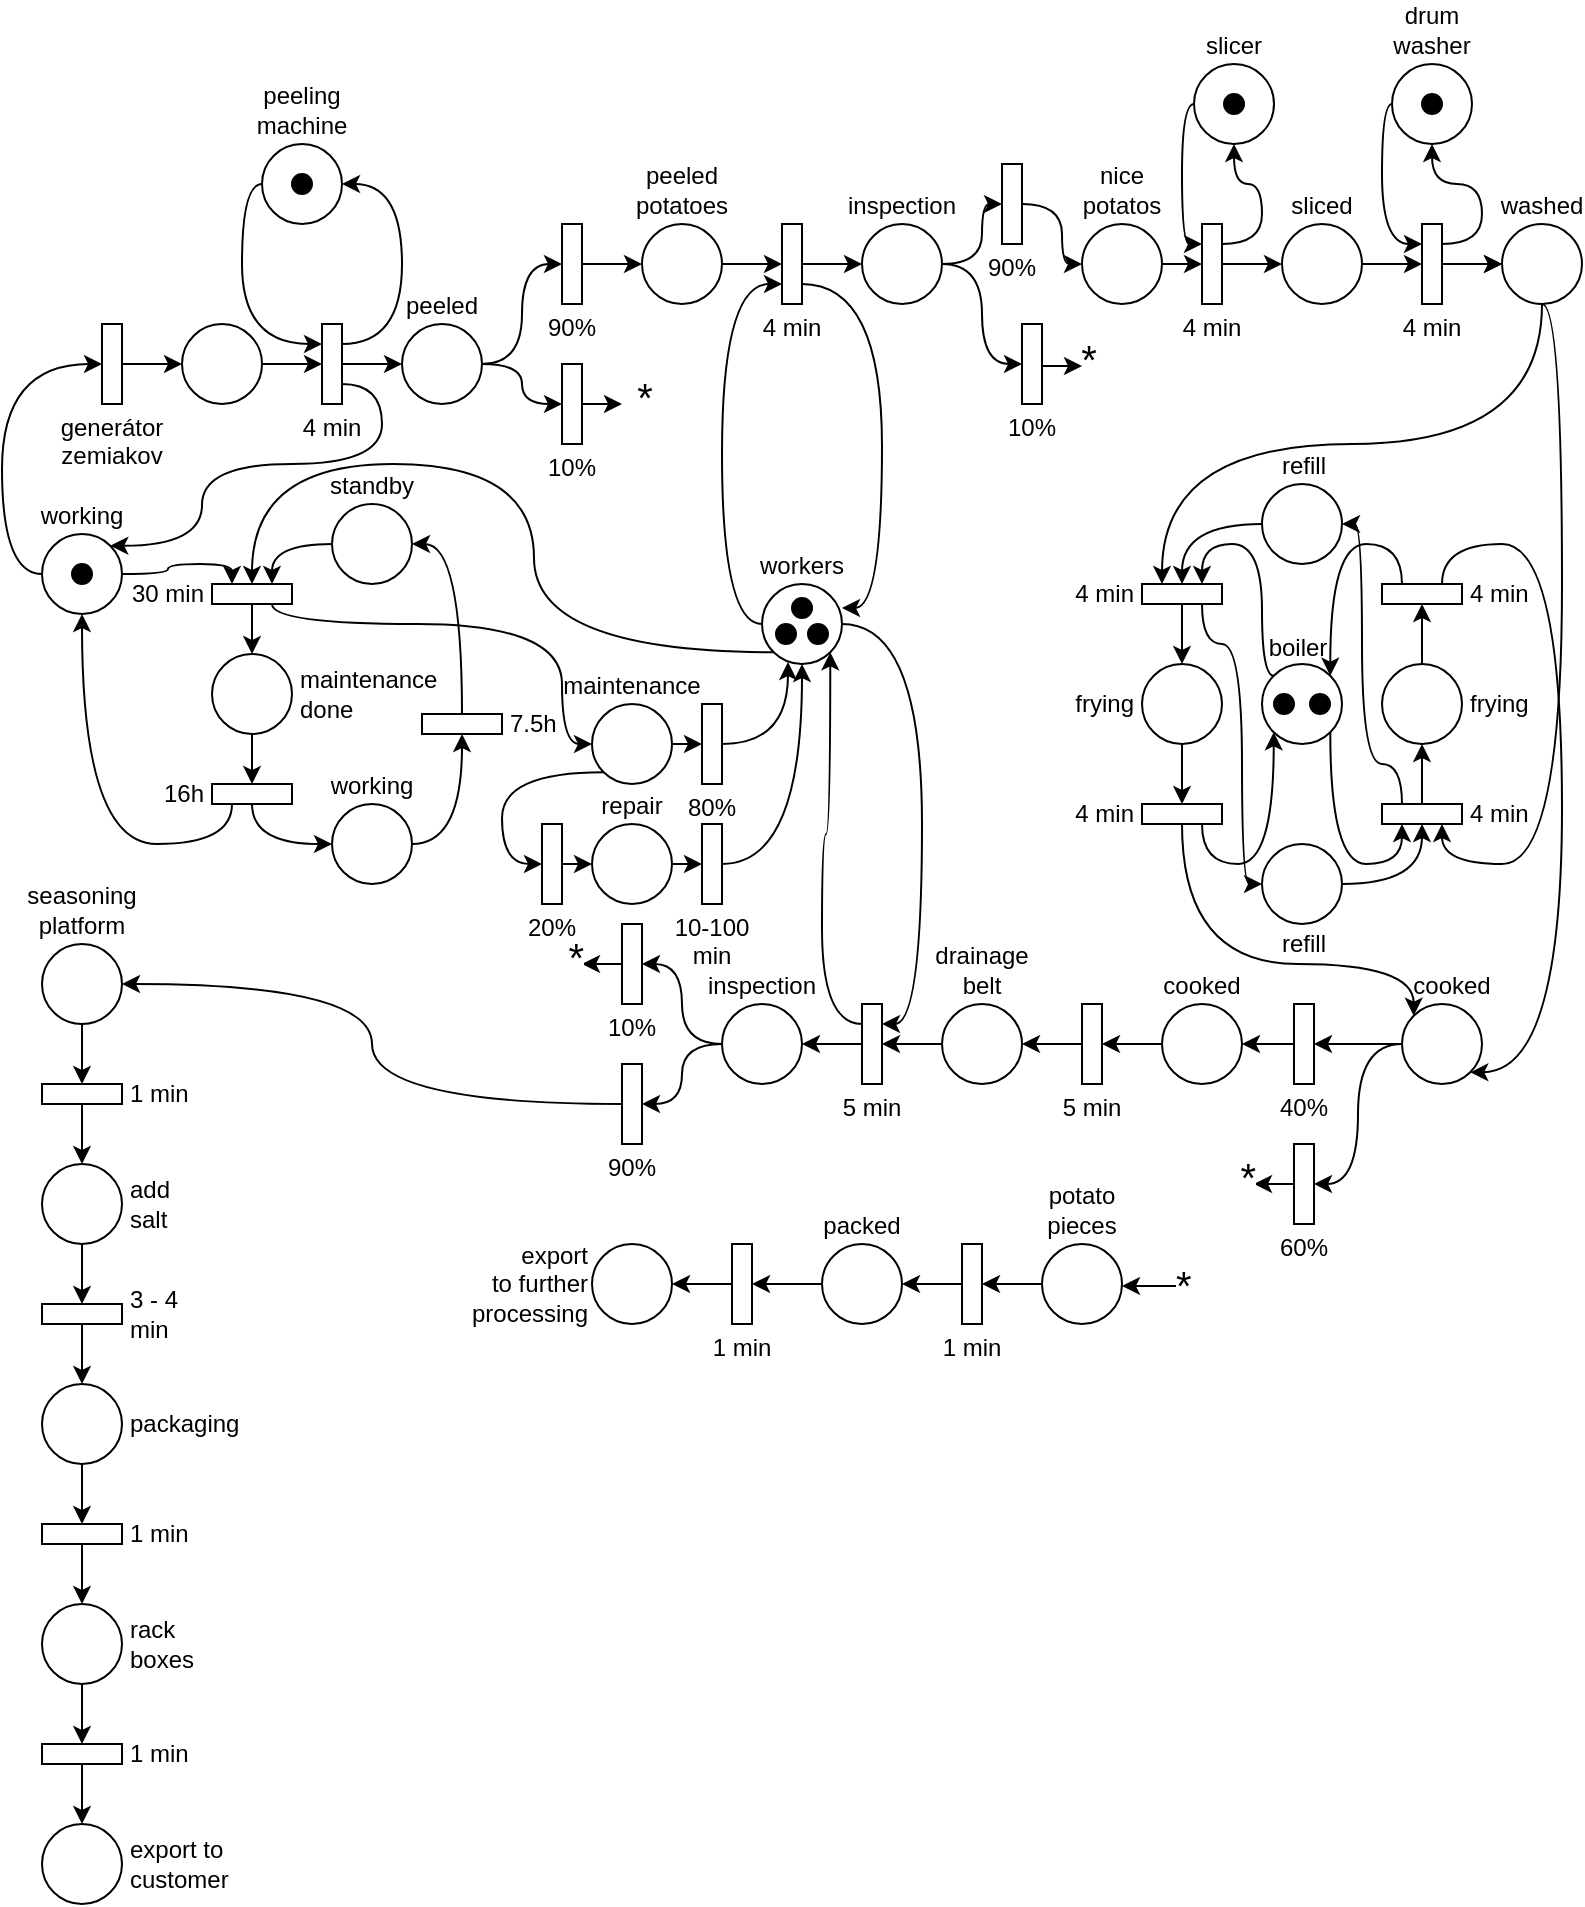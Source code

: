 <mxfile version="13.10.9" type="device"><diagram id="AwngQTPU-w1hHxPDkhAy" name="Page-1"><mxGraphModel dx="1182" dy="767" grid="1" gridSize="10" guides="1" tooltips="1" connect="1" arrows="1" fold="1" page="1" pageScale="1" pageWidth="827" pageHeight="1169" math="0" shadow="0"><root><mxCell id="0"/><mxCell id="1" parent="0"/><mxCell id="Vg1-ZG6qVnQEcsgKEVYg-7" value="" style="edgeStyle=orthogonalEdgeStyle;rounded=0;orthogonalLoop=1;jettySize=auto;html=1;" parent="1" source="Vg1-ZG6qVnQEcsgKEVYg-4" target="Vg1-ZG6qVnQEcsgKEVYg-6" edge="1"><mxGeometry relative="1" as="geometry"/></mxCell><mxCell id="Vg1-ZG6qVnQEcsgKEVYg-4" value="generátor zemiakov" style="rounded=0;whiteSpace=wrap;html=1;labelPosition=center;verticalLabelPosition=bottom;align=center;verticalAlign=top;spacingLeft=-20;spacingRight=-20;spacingTop=-2;" parent="1" vertex="1"><mxGeometry x="70" y="210" width="10" height="40" as="geometry"/></mxCell><mxCell id="Vg1-ZG6qVnQEcsgKEVYg-9" value="" style="edgeStyle=orthogonalEdgeStyle;rounded=0;orthogonalLoop=1;jettySize=auto;html=1;" parent="1" source="Vg1-ZG6qVnQEcsgKEVYg-6" target="Vg1-ZG6qVnQEcsgKEVYg-8" edge="1"><mxGeometry relative="1" as="geometry"/></mxCell><mxCell id="Vg1-ZG6qVnQEcsgKEVYg-6" value="" style="ellipse;whiteSpace=wrap;html=1;aspect=fixed;labelPosition=center;verticalLabelPosition=top;align=center;verticalAlign=bottom;spacingBottom=0;" parent="1" vertex="1"><mxGeometry x="110" y="210" width="40" height="40" as="geometry"/></mxCell><mxCell id="Vg1-ZG6qVnQEcsgKEVYg-12" value="" style="edgeStyle=orthogonalEdgeStyle;curved=1;rounded=0;orthogonalLoop=1;jettySize=auto;html=1;" parent="1" source="Vg1-ZG6qVnQEcsgKEVYg-8" target="Vg1-ZG6qVnQEcsgKEVYg-11" edge="1"><mxGeometry relative="1" as="geometry"/></mxCell><mxCell id="CvXmugGBIs-prVBBXzmu-3" style="edgeStyle=orthogonalEdgeStyle;curved=1;rounded=0;orthogonalLoop=1;jettySize=auto;html=1;exitX=1;exitY=0.25;exitDx=0;exitDy=0;entryX=1;entryY=0.5;entryDx=0;entryDy=0;" parent="1" source="Vg1-ZG6qVnQEcsgKEVYg-8" target="CvXmugGBIs-prVBBXzmu-1" edge="1"><mxGeometry relative="1" as="geometry"><Array as="points"><mxPoint x="220" y="220"/><mxPoint x="220" y="140"/></Array></mxGeometry></mxCell><mxCell id="iUnNLKdoQyo-UXY5vGbj-3" style="edgeStyle=orthogonalEdgeStyle;curved=1;rounded=0;orthogonalLoop=1;jettySize=auto;html=1;exitX=1;exitY=0.75;exitDx=0;exitDy=0;entryX=1;entryY=0;entryDx=0;entryDy=0;" edge="1" parent="1" source="Vg1-ZG6qVnQEcsgKEVYg-8" target="CvXmugGBIs-prVBBXzmu-48"><mxGeometry relative="1" as="geometry"><mxPoint x="160" y="290" as="targetPoint"/><Array as="points"><mxPoint x="210" y="240"/><mxPoint x="210" y="280"/><mxPoint x="120" y="280"/><mxPoint x="120" y="321"/></Array></mxGeometry></mxCell><mxCell id="Vg1-ZG6qVnQEcsgKEVYg-8" value="4 min" style="rounded=0;whiteSpace=wrap;html=1;labelPosition=center;verticalLabelPosition=bottom;align=center;verticalAlign=top;spacingLeft=-20;spacingRight=-20;spacingTop=-2;" parent="1" vertex="1"><mxGeometry x="180" y="210" width="10" height="40" as="geometry"/></mxCell><mxCell id="Vg1-ZG6qVnQEcsgKEVYg-16" style="edgeStyle=orthogonalEdgeStyle;curved=1;rounded=0;orthogonalLoop=1;jettySize=auto;html=1;entryX=0;entryY=0.5;entryDx=0;entryDy=0;" parent="1" source="Vg1-ZG6qVnQEcsgKEVYg-11" target="Vg1-ZG6qVnQEcsgKEVYg-14" edge="1"><mxGeometry relative="1" as="geometry"/></mxCell><mxCell id="Vg1-ZG6qVnQEcsgKEVYg-17" style="edgeStyle=orthogonalEdgeStyle;curved=1;rounded=0;orthogonalLoop=1;jettySize=auto;html=1;entryX=0;entryY=0.5;entryDx=0;entryDy=0;" parent="1" source="Vg1-ZG6qVnQEcsgKEVYg-11" target="Vg1-ZG6qVnQEcsgKEVYg-13" edge="1"><mxGeometry relative="1" as="geometry"/></mxCell><mxCell id="Vg1-ZG6qVnQEcsgKEVYg-11" value="peeled" style="ellipse;whiteSpace=wrap;html=1;aspect=fixed;labelPosition=center;verticalLabelPosition=top;align=center;verticalAlign=bottom;spacingBottom=0;" parent="1" vertex="1"><mxGeometry x="220" y="210" width="40" height="40" as="geometry"/></mxCell><mxCell id="Vg1-ZG6qVnQEcsgKEVYg-21" value="*" style="edgeStyle=orthogonalEdgeStyle;curved=1;rounded=0;orthogonalLoop=1;jettySize=auto;html=1;fontSize=20;spacingBottom=8;spacingRight=-10;spacingLeft=16;" parent="1" source="Vg1-ZG6qVnQEcsgKEVYg-13" edge="1"><mxGeometry x="0.667" relative="1" as="geometry"><mxPoint x="330" y="250" as="targetPoint"/><mxPoint as="offset"/></mxGeometry></mxCell><mxCell id="Vg1-ZG6qVnQEcsgKEVYg-13" value="10%" style="rounded=0;whiteSpace=wrap;html=1;labelPosition=center;verticalLabelPosition=bottom;align=center;verticalAlign=top;spacingLeft=-20;spacingRight=-20;spacingTop=-2;" parent="1" vertex="1"><mxGeometry x="300" y="230" width="10" height="40" as="geometry"/></mxCell><mxCell id="Vg1-ZG6qVnQEcsgKEVYg-19" value="" style="edgeStyle=orthogonalEdgeStyle;curved=1;rounded=0;orthogonalLoop=1;jettySize=auto;html=1;" parent="1" source="Vg1-ZG6qVnQEcsgKEVYg-14" target="Vg1-ZG6qVnQEcsgKEVYg-18" edge="1"><mxGeometry relative="1" as="geometry"/></mxCell><mxCell id="Vg1-ZG6qVnQEcsgKEVYg-14" value="90%" style="rounded=0;whiteSpace=wrap;html=1;labelPosition=center;verticalLabelPosition=bottom;align=center;verticalAlign=top;spacingLeft=-20;spacingRight=-20;spacingTop=-2;" parent="1" vertex="1"><mxGeometry x="300" y="160" width="10" height="40" as="geometry"/></mxCell><mxCell id="Vg1-ZG6qVnQEcsgKEVYg-25" value="" style="edgeStyle=orthogonalEdgeStyle;curved=1;rounded=0;orthogonalLoop=1;jettySize=auto;html=1;" parent="1" source="Vg1-ZG6qVnQEcsgKEVYg-97" target="Vg1-ZG6qVnQEcsgKEVYg-24" edge="1"><mxGeometry relative="1" as="geometry"/></mxCell><mxCell id="Vg1-ZG6qVnQEcsgKEVYg-18" value="peeled potatoes" style="ellipse;whiteSpace=wrap;html=1;aspect=fixed;labelPosition=center;verticalLabelPosition=top;align=center;verticalAlign=bottom;spacingBottom=0;" parent="1" vertex="1"><mxGeometry x="340" y="160" width="40" height="40" as="geometry"/></mxCell><mxCell id="Vg1-ZG6qVnQEcsgKEVYg-30" value="" style="edgeStyle=orthogonalEdgeStyle;curved=1;rounded=0;orthogonalLoop=1;jettySize=auto;html=1;" parent="1" source="Vg1-ZG6qVnQEcsgKEVYg-22" target="Vg1-ZG6qVnQEcsgKEVYg-29" edge="1"><mxGeometry relative="1" as="geometry"/></mxCell><mxCell id="Vg1-ZG6qVnQEcsgKEVYg-22" value="sliced" style="ellipse;whiteSpace=wrap;html=1;aspect=fixed;labelPosition=center;verticalLabelPosition=top;align=center;verticalAlign=bottom;spacingBottom=0;" parent="1" vertex="1"><mxGeometry x="660" y="160" width="40" height="40" as="geometry"/></mxCell><mxCell id="CvXmugGBIs-prVBBXzmu-25" style="edgeStyle=orthogonalEdgeStyle;curved=1;rounded=0;orthogonalLoop=1;jettySize=auto;html=1;entryX=0;entryY=0.5;entryDx=0;entryDy=0;fontSize=20;" parent="1" source="Vg1-ZG6qVnQEcsgKEVYg-24" target="CvXmugGBIs-prVBBXzmu-23" edge="1"><mxGeometry relative="1" as="geometry"/></mxCell><mxCell id="Vg1-ZG6qVnQEcsgKEVYg-24" value="90%" style="rounded=0;whiteSpace=wrap;html=1;labelPosition=center;verticalLabelPosition=bottom;align=center;verticalAlign=top;spacingLeft=-20;spacingRight=-20;spacingTop=-2;" parent="1" vertex="1"><mxGeometry x="520" y="130" width="10" height="40" as="geometry"/></mxCell><mxCell id="Vg1-ZG6qVnQEcsgKEVYg-27" value="washed" style="ellipse;whiteSpace=wrap;html=1;aspect=fixed;labelPosition=center;verticalLabelPosition=top;align=center;verticalAlign=bottom;spacingBottom=0;" parent="1" vertex="1"><mxGeometry x="770" y="160" width="40" height="40" as="geometry"/></mxCell><mxCell id="Vg1-ZG6qVnQEcsgKEVYg-28" value="" style="edgeStyle=orthogonalEdgeStyle;curved=1;rounded=0;orthogonalLoop=1;jettySize=auto;html=1;" parent="1" source="Vg1-ZG6qVnQEcsgKEVYg-29" target="Vg1-ZG6qVnQEcsgKEVYg-27" edge="1"><mxGeometry relative="1" as="geometry"/></mxCell><mxCell id="CvXmugGBIs-prVBBXzmu-21" value="" style="edgeStyle=orthogonalEdgeStyle;curved=1;rounded=0;orthogonalLoop=1;jettySize=auto;html=1;fontSize=20;" parent="1" source="Vg1-ZG6qVnQEcsgKEVYg-29" target="Vg1-ZG6qVnQEcsgKEVYg-27" edge="1"><mxGeometry relative="1" as="geometry"/></mxCell><mxCell id="CvXmugGBIs-prVBBXzmu-37" style="edgeStyle=orthogonalEdgeStyle;curved=1;rounded=0;orthogonalLoop=1;jettySize=auto;html=1;exitX=1;exitY=0.25;exitDx=0;exitDy=0;entryX=0.5;entryY=1;entryDx=0;entryDy=0;fontSize=20;" parent="1" source="Vg1-ZG6qVnQEcsgKEVYg-29" target="CvXmugGBIs-prVBBXzmu-34" edge="1"><mxGeometry relative="1" as="geometry"/></mxCell><mxCell id="Vg1-ZG6qVnQEcsgKEVYg-29" value="4 min" style="rounded=0;whiteSpace=wrap;html=1;labelPosition=center;verticalLabelPosition=bottom;align=center;verticalAlign=top;spacingLeft=-20;spacingRight=-20;spacingTop=-2;" parent="1" vertex="1"><mxGeometry x="730" y="160" width="10" height="40" as="geometry"/></mxCell><mxCell id="Vg1-ZG6qVnQEcsgKEVYg-57" style="edgeStyle=orthogonalEdgeStyle;curved=1;orthogonalLoop=1;jettySize=auto;html=1;entryX=0.25;entryY=0;entryDx=0;entryDy=0;exitX=0.5;exitY=1;exitDx=0;exitDy=0;" parent="1" source="Vg1-ZG6qVnQEcsgKEVYg-27" target="Vg1-ZG6qVnQEcsgKEVYg-39" edge="1"><mxGeometry relative="1" as="geometry"><mxPoint x="650" y="250" as="sourcePoint"/></mxGeometry></mxCell><mxCell id="Vg1-ZG6qVnQEcsgKEVYg-76" style="edgeStyle=orthogonalEdgeStyle;curved=1;orthogonalLoop=1;jettySize=auto;html=1;exitX=0.5;exitY=1;exitDx=0;exitDy=0;entryX=0.75;entryY=1;entryDx=0;entryDy=0;" parent="1" source="Vg1-ZG6qVnQEcsgKEVYg-27" target="Vg1-ZG6qVnQEcsgKEVYg-38" edge="1"><mxGeometry relative="1" as="geometry"><mxPoint x="660" y="250" as="sourcePoint"/><Array as="points"><mxPoint x="800" y="200"/><mxPoint x="800" y="480"/><mxPoint x="740" y="480"/></Array></mxGeometry></mxCell><mxCell id="Vg1-ZG6qVnQEcsgKEVYg-40" style="edgeStyle=orthogonalEdgeStyle;curved=1;rounded=0;orthogonalLoop=1;jettySize=auto;html=1;entryX=0.5;entryY=0;entryDx=0;entryDy=0;" parent="1" source="Vg1-ZG6qVnQEcsgKEVYg-35" target="Vg1-ZG6qVnQEcsgKEVYg-39" edge="1"><mxGeometry relative="1" as="geometry"/></mxCell><mxCell id="Vg1-ZG6qVnQEcsgKEVYg-35" value="refill" style="ellipse;whiteSpace=wrap;html=1;aspect=fixed;labelPosition=center;verticalLabelPosition=top;align=center;verticalAlign=bottom;spacingBottom=0;spacingRight=0;spacingLeft=2;" parent="1" vertex="1"><mxGeometry x="650" y="290" width="40" height="40" as="geometry"/></mxCell><mxCell id="Vg1-ZG6qVnQEcsgKEVYg-42" style="edgeStyle=orthogonalEdgeStyle;curved=1;rounded=0;orthogonalLoop=1;jettySize=auto;html=1;entryX=0.5;entryY=1;entryDx=0;entryDy=0;" parent="1" source="Vg1-ZG6qVnQEcsgKEVYg-37" target="Vg1-ZG6qVnQEcsgKEVYg-38" edge="1"><mxGeometry relative="1" as="geometry"/></mxCell><mxCell id="Vg1-ZG6qVnQEcsgKEVYg-37" value="refill" style="ellipse;whiteSpace=wrap;html=1;aspect=fixed;labelPosition=center;verticalLabelPosition=bottom;align=center;verticalAlign=top;spacingBottom=0;spacingRight=0;spacingLeft=2;spacingTop=-4;" parent="1" vertex="1"><mxGeometry x="650" y="470" width="40" height="40" as="geometry"/></mxCell><mxCell id="Vg1-ZG6qVnQEcsgKEVYg-65" value="" style="edgeStyle=orthogonalEdgeStyle;curved=1;orthogonalLoop=1;jettySize=auto;html=1;" parent="1" source="Vg1-ZG6qVnQEcsgKEVYg-38" target="Vg1-ZG6qVnQEcsgKEVYg-59" edge="1"><mxGeometry relative="1" as="geometry"/></mxCell><mxCell id="Vg1-ZG6qVnQEcsgKEVYg-79" style="edgeStyle=orthogonalEdgeStyle;curved=1;orthogonalLoop=1;jettySize=auto;html=1;exitX=0.25;exitY=0;exitDx=0;exitDy=0;entryX=1;entryY=0.5;entryDx=0;entryDy=0;" parent="1" source="Vg1-ZG6qVnQEcsgKEVYg-38" target="Vg1-ZG6qVnQEcsgKEVYg-35" edge="1"><mxGeometry relative="1" as="geometry"><Array as="points"><mxPoint x="720" y="430"/><mxPoint x="700" y="430"/><mxPoint x="700" y="310"/></Array></mxGeometry></mxCell><mxCell id="Vg1-ZG6qVnQEcsgKEVYg-38" value="4 min" style="rounded=0;whiteSpace=wrap;html=1;labelPosition=right;verticalLabelPosition=middle;align=left;verticalAlign=middle;spacingLeft=2;" parent="1" vertex="1"><mxGeometry x="710" y="450" width="40" height="10" as="geometry"/></mxCell><mxCell id="Vg1-ZG6qVnQEcsgKEVYg-61" value="" style="edgeStyle=orthogonalEdgeStyle;curved=1;orthogonalLoop=1;jettySize=auto;html=1;" parent="1" source="Vg1-ZG6qVnQEcsgKEVYg-39" target="Vg1-ZG6qVnQEcsgKEVYg-60" edge="1"><mxGeometry relative="1" as="geometry"/></mxCell><mxCell id="Vg1-ZG6qVnQEcsgKEVYg-78" style="edgeStyle=orthogonalEdgeStyle;curved=1;orthogonalLoop=1;jettySize=auto;html=1;exitX=0.75;exitY=1;exitDx=0;exitDy=0;entryX=0;entryY=0.5;entryDx=0;entryDy=0;" parent="1" source="Vg1-ZG6qVnQEcsgKEVYg-39" target="Vg1-ZG6qVnQEcsgKEVYg-37" edge="1"><mxGeometry relative="1" as="geometry"><Array as="points"><mxPoint x="620" y="370"/><mxPoint x="640" y="370"/><mxPoint x="640" y="490"/></Array></mxGeometry></mxCell><mxCell id="Vg1-ZG6qVnQEcsgKEVYg-39" value="4 min" style="rounded=0;whiteSpace=wrap;html=1;labelPosition=left;verticalLabelPosition=middle;align=right;verticalAlign=middle;spacingLeft=2;spacingRight=2;" parent="1" vertex="1"><mxGeometry x="590" y="340" width="40" height="10" as="geometry"/></mxCell><mxCell id="Vg1-ZG6qVnQEcsgKEVYg-47" style="edgeStyle=orthogonalEdgeStyle;curved=1;orthogonalLoop=1;jettySize=auto;html=1;entryX=0.75;entryY=0;entryDx=0;entryDy=0;exitX=0;exitY=0;exitDx=0;exitDy=0;" parent="1" source="Vg1-ZG6qVnQEcsgKEVYg-45" target="Vg1-ZG6qVnQEcsgKEVYg-39" edge="1"><mxGeometry relative="1" as="geometry"><Array as="points"><mxPoint x="650" y="386"/><mxPoint x="650" y="320"/><mxPoint x="620" y="320"/></Array></mxGeometry></mxCell><mxCell id="Vg1-ZG6qVnQEcsgKEVYg-74" style="edgeStyle=orthogonalEdgeStyle;curved=1;orthogonalLoop=1;jettySize=auto;html=1;exitX=1;exitY=1;exitDx=0;exitDy=0;entryX=0.25;entryY=1;entryDx=0;entryDy=0;" parent="1" source="Vg1-ZG6qVnQEcsgKEVYg-45" target="Vg1-ZG6qVnQEcsgKEVYg-38" edge="1"><mxGeometry relative="1" as="geometry"><Array as="points"><mxPoint x="684" y="480"/><mxPoint x="720" y="480"/></Array></mxGeometry></mxCell><mxCell id="Vg1-ZG6qVnQEcsgKEVYg-45" value="boiler" style="ellipse;whiteSpace=wrap;html=1;aspect=fixed;labelPosition=center;verticalLabelPosition=top;align=center;verticalAlign=bottom;spacingBottom=-1;spacingRight=0;spacingLeft=-4;spacingTop=0;" parent="1" vertex="1"><mxGeometry x="650" y="380" width="40" height="40" as="geometry"/></mxCell><mxCell id="Vg1-ZG6qVnQEcsgKEVYg-46" value="" style="ellipse;whiteSpace=wrap;html=1;aspect=fixed;fillColor=#000000;" parent="1" vertex="1"><mxGeometry x="656" y="395" width="10" height="10" as="geometry"/></mxCell><mxCell id="Vg1-ZG6qVnQEcsgKEVYg-68" style="edgeStyle=orthogonalEdgeStyle;curved=1;orthogonalLoop=1;jettySize=auto;html=1;entryX=0.5;entryY=1;entryDx=0;entryDy=0;" parent="1" source="Vg1-ZG6qVnQEcsgKEVYg-59" target="Vg1-ZG6qVnQEcsgKEVYg-66" edge="1"><mxGeometry relative="1" as="geometry"/></mxCell><mxCell id="Vg1-ZG6qVnQEcsgKEVYg-59" value="frying" style="ellipse;whiteSpace=wrap;html=1;aspect=fixed;labelPosition=right;verticalLabelPosition=middle;align=left;verticalAlign=middle;spacingBottom=0;spacingRight=0;spacingLeft=2;" parent="1" vertex="1"><mxGeometry x="710" y="380" width="40" height="40" as="geometry"/></mxCell><mxCell id="Vg1-ZG6qVnQEcsgKEVYg-64" style="edgeStyle=orthogonalEdgeStyle;curved=1;orthogonalLoop=1;jettySize=auto;html=1;entryX=0.5;entryY=0;entryDx=0;entryDy=0;" parent="1" source="Vg1-ZG6qVnQEcsgKEVYg-60" target="Vg1-ZG6qVnQEcsgKEVYg-62" edge="1"><mxGeometry relative="1" as="geometry"/></mxCell><mxCell id="Vg1-ZG6qVnQEcsgKEVYg-60" value="frying" style="ellipse;whiteSpace=wrap;html=1;aspect=fixed;labelPosition=left;verticalLabelPosition=middle;align=right;verticalAlign=middle;spacingBottom=0;spacingRight=2;spacingLeft=2;" parent="1" vertex="1"><mxGeometry x="590" y="380" width="40" height="40" as="geometry"/></mxCell><mxCell id="Vg1-ZG6qVnQEcsgKEVYg-73" style="edgeStyle=orthogonalEdgeStyle;curved=1;orthogonalLoop=1;jettySize=auto;html=1;exitX=0.75;exitY=1;exitDx=0;exitDy=0;entryX=0;entryY=1;entryDx=0;entryDy=0;" parent="1" source="Vg1-ZG6qVnQEcsgKEVYg-62" target="Vg1-ZG6qVnQEcsgKEVYg-45" edge="1"><mxGeometry relative="1" as="geometry"/></mxCell><mxCell id="Sb5LNHLwxuu14ydls6Iv-10" style="edgeStyle=orthogonalEdgeStyle;curved=1;rounded=0;orthogonalLoop=1;jettySize=auto;html=1;entryX=0;entryY=0;entryDx=0;entryDy=0;" parent="1" source="Vg1-ZG6qVnQEcsgKEVYg-62" target="Vg1-ZG6qVnQEcsgKEVYg-71" edge="1"><mxGeometry relative="1" as="geometry"><Array as="points"><mxPoint x="610" y="530"/><mxPoint x="726" y="530"/></Array></mxGeometry></mxCell><mxCell id="Vg1-ZG6qVnQEcsgKEVYg-62" value="4 min" style="rounded=0;whiteSpace=wrap;html=1;labelPosition=left;verticalLabelPosition=middle;align=right;verticalAlign=middle;spacingLeft=2;spacingRight=2;" parent="1" vertex="1"><mxGeometry x="590" y="450" width="40" height="10" as="geometry"/></mxCell><mxCell id="Vg1-ZG6qVnQEcsgKEVYg-70" style="edgeStyle=orthogonalEdgeStyle;curved=1;orthogonalLoop=1;jettySize=auto;html=1;exitX=0.75;exitY=0;exitDx=0;exitDy=0;entryX=1;entryY=1;entryDx=0;entryDy=0;" parent="1" source="Vg1-ZG6qVnQEcsgKEVYg-66" target="Vg1-ZG6qVnQEcsgKEVYg-71" edge="1"><mxGeometry relative="1" as="geometry"><mxPoint x="670" y="660" as="targetPoint"/><Array as="points"><mxPoint x="740" y="320"/><mxPoint x="800" y="320"/><mxPoint x="800" y="584"/></Array></mxGeometry></mxCell><mxCell id="Vg1-ZG6qVnQEcsgKEVYg-75" style="edgeStyle=orthogonalEdgeStyle;curved=1;orthogonalLoop=1;jettySize=auto;html=1;exitX=0.25;exitY=0;exitDx=0;exitDy=0;entryX=1;entryY=0;entryDx=0;entryDy=0;" parent="1" source="Vg1-ZG6qVnQEcsgKEVYg-66" target="Vg1-ZG6qVnQEcsgKEVYg-45" edge="1"><mxGeometry relative="1" as="geometry"/></mxCell><mxCell id="Vg1-ZG6qVnQEcsgKEVYg-66" value="4 min" style="rounded=0;whiteSpace=wrap;html=1;labelPosition=right;verticalLabelPosition=middle;align=left;verticalAlign=middle;spacingLeft=2;" parent="1" vertex="1"><mxGeometry x="710" y="340" width="40" height="10" as="geometry"/></mxCell><mxCell id="Vg1-ZG6qVnQEcsgKEVYg-67" value="" style="ellipse;whiteSpace=wrap;html=1;aspect=fixed;fillColor=#000000;" parent="1" vertex="1"><mxGeometry x="674" y="395" width="10" height="10" as="geometry"/></mxCell><mxCell id="Vg1-ZG6qVnQEcsgKEVYg-81" value="" style="edgeStyle=orthogonalEdgeStyle;curved=1;orthogonalLoop=1;jettySize=auto;html=1;" parent="1" source="Vg1-ZG6qVnQEcsgKEVYg-82" target="Vg1-ZG6qVnQEcsgKEVYg-80" edge="1"><mxGeometry relative="1" as="geometry"/></mxCell><mxCell id="Sb5LNHLwxuu14ydls6Iv-6" style="edgeStyle=orthogonalEdgeStyle;rounded=0;orthogonalLoop=1;jettySize=auto;html=1;entryX=1;entryY=0.5;entryDx=0;entryDy=0;" parent="1" source="Vg1-ZG6qVnQEcsgKEVYg-71" target="Sb5LNHLwxuu14ydls6Iv-4" edge="1"><mxGeometry relative="1" as="geometry"/></mxCell><mxCell id="Sb5LNHLwxuu14ydls6Iv-9" style="edgeStyle=orthogonalEdgeStyle;rounded=0;orthogonalLoop=1;jettySize=auto;html=1;entryX=1;entryY=0.5;entryDx=0;entryDy=0;curved=1;" parent="1" source="Vg1-ZG6qVnQEcsgKEVYg-71" target="Sb5LNHLwxuu14ydls6Iv-8" edge="1"><mxGeometry relative="1" as="geometry"/></mxCell><mxCell id="Vg1-ZG6qVnQEcsgKEVYg-71" value="cooked" style="ellipse;whiteSpace=wrap;html=1;aspect=fixed;labelPosition=center;verticalLabelPosition=top;align=center;verticalAlign=bottom;spacingBottom=0;spacingLeft=10;" parent="1" vertex="1"><mxGeometry x="720" y="550" width="40" height="40" as="geometry"/></mxCell><mxCell id="Vg1-ZG6qVnQEcsgKEVYg-80" value="drainage belt" style="ellipse;whiteSpace=wrap;html=1;aspect=fixed;labelPosition=center;verticalLabelPosition=top;align=center;verticalAlign=bottom;spacingBottom=0;" parent="1" vertex="1"><mxGeometry x="490" y="550" width="40" height="40" as="geometry"/></mxCell><mxCell id="Vg1-ZG6qVnQEcsgKEVYg-82" value="5 min" style="rounded=0;whiteSpace=wrap;html=1;labelPosition=center;verticalLabelPosition=bottom;align=center;verticalAlign=top;spacingLeft=-20;spacingRight=-20;spacingTop=-2;" parent="1" vertex="1"><mxGeometry x="560" y="550" width="10" height="40" as="geometry"/></mxCell><mxCell id="CvXmugGBIs-prVBBXzmu-17" style="edgeStyle=orthogonalEdgeStyle;curved=1;rounded=0;orthogonalLoop=1;jettySize=auto;html=1;exitX=0;exitY=0.25;exitDx=0;exitDy=0;entryX=1;entryY=1;entryDx=0;entryDy=0;fontSize=20;" parent="1" source="Vg1-ZG6qVnQEcsgKEVYg-86" target="CvXmugGBIs-prVBBXzmu-9" edge="1"><mxGeometry relative="1" as="geometry"/></mxCell><mxCell id="Vg1-ZG6qVnQEcsgKEVYg-86" value="5 min" style="rounded=0;whiteSpace=wrap;html=1;labelPosition=center;verticalLabelPosition=bottom;align=center;verticalAlign=top;spacingLeft=-20;spacingRight=-20;spacingTop=-2;" parent="1" vertex="1"><mxGeometry x="450" y="550" width="10" height="40" as="geometry"/></mxCell><mxCell id="Vg1-ZG6qVnQEcsgKEVYg-87" value="" style="edgeStyle=orthogonalEdgeStyle;curved=1;orthogonalLoop=1;jettySize=auto;html=1;" parent="1" source="Vg1-ZG6qVnQEcsgKEVYg-80" target="Vg1-ZG6qVnQEcsgKEVYg-86" edge="1"><mxGeometry relative="1" as="geometry"><mxPoint x="470" y="570" as="sourcePoint"/><mxPoint x="390" y="570" as="targetPoint"/></mxGeometry></mxCell><mxCell id="CvXmugGBIs-prVBBXzmu-15" style="edgeStyle=orthogonalEdgeStyle;curved=1;rounded=0;orthogonalLoop=1;jettySize=auto;html=1;exitX=1;exitY=0.75;exitDx=0;exitDy=0;entryX=1;entryY=0.3;entryDx=0;entryDy=0;fontSize=20;entryPerimeter=0;" parent="1" source="Vg1-ZG6qVnQEcsgKEVYg-95" target="CvXmugGBIs-prVBBXzmu-9" edge="1"><mxGeometry relative="1" as="geometry"><Array as="points"><mxPoint x="460" y="190"/><mxPoint x="460" y="352"/></Array></mxGeometry></mxCell><mxCell id="Vg1-ZG6qVnQEcsgKEVYg-95" value="4 min" style="rounded=0;whiteSpace=wrap;html=1;labelPosition=center;verticalLabelPosition=bottom;align=center;verticalAlign=top;spacingLeft=-20;spacingRight=-20;spacingTop=-2;" parent="1" vertex="1"><mxGeometry x="410" y="160" width="10" height="40" as="geometry"/></mxCell><mxCell id="Vg1-ZG6qVnQEcsgKEVYg-96" value="" style="edgeStyle=orthogonalEdgeStyle;curved=1;rounded=0;orthogonalLoop=1;jettySize=auto;html=1;" parent="1" source="Vg1-ZG6qVnQEcsgKEVYg-18" target="Vg1-ZG6qVnQEcsgKEVYg-95" edge="1"><mxGeometry relative="1" as="geometry"><mxPoint x="390" y="180" as="sourcePoint"/><mxPoint x="510" y="180" as="targetPoint"/></mxGeometry></mxCell><mxCell id="CvXmugGBIs-prVBBXzmu-24" style="edgeStyle=orthogonalEdgeStyle;curved=1;rounded=0;orthogonalLoop=1;jettySize=auto;html=1;entryX=0;entryY=0.5;entryDx=0;entryDy=0;fontSize=20;" parent="1" source="Vg1-ZG6qVnQEcsgKEVYg-97" target="Vg1-ZG6qVnQEcsgKEVYg-99" edge="1"><mxGeometry relative="1" as="geometry"/></mxCell><mxCell id="Vg1-ZG6qVnQEcsgKEVYg-97" value="inspection" style="ellipse;whiteSpace=wrap;html=1;aspect=fixed;labelPosition=center;verticalLabelPosition=top;align=center;verticalAlign=bottom;spacingBottom=0;spacingLeft=2;spacingRight=2;" parent="1" vertex="1"><mxGeometry x="450" y="160" width="40" height="40" as="geometry"/></mxCell><mxCell id="Vg1-ZG6qVnQEcsgKEVYg-98" value="" style="edgeStyle=orthogonalEdgeStyle;curved=1;rounded=0;orthogonalLoop=1;jettySize=auto;html=1;" parent="1" source="Vg1-ZG6qVnQEcsgKEVYg-95" target="Vg1-ZG6qVnQEcsgKEVYg-97" edge="1"><mxGeometry relative="1" as="geometry"><mxPoint x="440" y="180" as="sourcePoint"/><mxPoint x="510" y="180" as="targetPoint"/></mxGeometry></mxCell><mxCell id="Vg1-ZG6qVnQEcsgKEVYg-99" value="10%" style="rounded=0;whiteSpace=wrap;html=1;labelPosition=center;verticalLabelPosition=bottom;align=center;verticalAlign=top;spacingLeft=-20;spacingRight=-20;spacingTop=-2;" parent="1" vertex="1"><mxGeometry x="530" y="210" width="10" height="40" as="geometry"/></mxCell><mxCell id="Vg1-ZG6qVnQEcsgKEVYg-109" style="edgeStyle=orthogonalEdgeStyle;curved=1;orthogonalLoop=1;jettySize=auto;html=1;entryX=1;entryY=0.5;entryDx=0;entryDy=0;" parent="1" source="Vg1-ZG6qVnQEcsgKEVYg-102" target="Vg1-ZG6qVnQEcsgKEVYg-107" edge="1"><mxGeometry relative="1" as="geometry"/></mxCell><mxCell id="Vg1-ZG6qVnQEcsgKEVYg-102" value="inspection" style="ellipse;whiteSpace=wrap;html=1;aspect=fixed;labelPosition=center;verticalLabelPosition=top;align=center;verticalAlign=bottom;spacingBottom=0;" parent="1" vertex="1"><mxGeometry x="380" y="550" width="40" height="40" as="geometry"/></mxCell><mxCell id="Vg1-ZG6qVnQEcsgKEVYg-103" value="" style="edgeStyle=orthogonalEdgeStyle;curved=1;orthogonalLoop=1;jettySize=auto;html=1;" parent="1" source="Vg1-ZG6qVnQEcsgKEVYg-86" target="Vg1-ZG6qVnQEcsgKEVYg-102" edge="1"><mxGeometry relative="1" as="geometry"><mxPoint x="450" y="570" as="sourcePoint"/><mxPoint x="330" y="570" as="targetPoint"/></mxGeometry></mxCell><mxCell id="Sb5LNHLwxuu14ydls6Iv-11" style="edgeStyle=orthogonalEdgeStyle;curved=1;rounded=0;orthogonalLoop=1;jettySize=auto;html=1;entryX=1;entryY=0.5;entryDx=0;entryDy=0;" parent="1" source="Vg1-ZG6qVnQEcsgKEVYg-104" target="Vg1-ZG6qVnQEcsgKEVYg-114" edge="1"><mxGeometry relative="1" as="geometry"/></mxCell><mxCell id="Vg1-ZG6qVnQEcsgKEVYg-104" value="90%" style="rounded=0;whiteSpace=wrap;html=1;labelPosition=center;verticalLabelPosition=bottom;align=center;verticalAlign=top;spacingLeft=-20;spacingRight=-20;spacingTop=-2;" parent="1" vertex="1"><mxGeometry x="330" y="580" width="10" height="40" as="geometry"/></mxCell><mxCell id="Vg1-ZG6qVnQEcsgKEVYg-106" value="" style="edgeStyle=orthogonalEdgeStyle;curved=1;orthogonalLoop=1;jettySize=auto;html=1;" parent="1" source="Vg1-ZG6qVnQEcsgKEVYg-102" target="Vg1-ZG6qVnQEcsgKEVYg-104" edge="1"><mxGeometry relative="1" as="geometry"><mxPoint x="380" y="570" as="sourcePoint"/><mxPoint x="300" y="570" as="targetPoint"/></mxGeometry></mxCell><mxCell id="CvXmugGBIs-prVBBXzmu-5" value="*" style="edgeStyle=orthogonalEdgeStyle;curved=1;rounded=0;orthogonalLoop=1;jettySize=auto;html=1;exitX=0;exitY=0.5;exitDx=0;exitDy=0;fontSize=20;labelPosition=left;verticalLabelPosition=middle;align=right;verticalAlign=middle;spacingLeft=-10;spacingRight=8;spacingBottom=8;" parent="1" source="Vg1-ZG6qVnQEcsgKEVYg-107" edge="1"><mxGeometry relative="1" as="geometry"><mxPoint x="310" y="530" as="targetPoint"/></mxGeometry></mxCell><mxCell id="Vg1-ZG6qVnQEcsgKEVYg-107" value="10%" style="rounded=0;whiteSpace=wrap;html=1;labelPosition=center;verticalLabelPosition=bottom;align=center;verticalAlign=top;spacingLeft=-20;spacingRight=-20;spacingTop=-2;" parent="1" vertex="1"><mxGeometry x="330" y="510" width="10" height="40" as="geometry"/></mxCell><mxCell id="Vg1-ZG6qVnQEcsgKEVYg-119" style="edgeStyle=orthogonalEdgeStyle;curved=1;orthogonalLoop=1;jettySize=auto;html=1;entryX=0.5;entryY=0;entryDx=0;entryDy=0;" parent="1" source="Vg1-ZG6qVnQEcsgKEVYg-114" target="Vg1-ZG6qVnQEcsgKEVYg-115" edge="1"><mxGeometry relative="1" as="geometry"/></mxCell><mxCell id="Vg1-ZG6qVnQEcsgKEVYg-114" value="seasoning platform" style="ellipse;whiteSpace=wrap;html=1;aspect=fixed;labelPosition=center;verticalLabelPosition=top;align=center;verticalAlign=bottom;spacingBottom=0;" parent="1" vertex="1"><mxGeometry x="40" y="520" width="40" height="40" as="geometry"/></mxCell><mxCell id="Vg1-ZG6qVnQEcsgKEVYg-123" style="edgeStyle=orthogonalEdgeStyle;curved=1;orthogonalLoop=1;jettySize=auto;html=1;entryX=0.5;entryY=0;entryDx=0;entryDy=0;" parent="1" source="Vg1-ZG6qVnQEcsgKEVYg-115" target="Vg1-ZG6qVnQEcsgKEVYg-120" edge="1"><mxGeometry relative="1" as="geometry"/></mxCell><mxCell id="Vg1-ZG6qVnQEcsgKEVYg-115" value="1 min" style="rounded=0;whiteSpace=wrap;html=1;labelPosition=right;verticalLabelPosition=middle;align=left;verticalAlign=middle;spacingLeft=2;" parent="1" vertex="1"><mxGeometry x="40" y="590" width="40" height="10" as="geometry"/></mxCell><mxCell id="Vg1-ZG6qVnQEcsgKEVYg-128" style="edgeStyle=orthogonalEdgeStyle;curved=1;orthogonalLoop=1;jettySize=auto;html=1;entryX=0.5;entryY=0;entryDx=0;entryDy=0;" parent="1" source="Vg1-ZG6qVnQEcsgKEVYg-120" target="Vg1-ZG6qVnQEcsgKEVYg-124" edge="1"><mxGeometry relative="1" as="geometry"/></mxCell><mxCell id="Vg1-ZG6qVnQEcsgKEVYg-120" value="add salt" style="ellipse;whiteSpace=wrap;html=1;aspect=fixed;labelPosition=right;verticalLabelPosition=middle;align=left;verticalAlign=middle;spacingBottom=0;spacingRight=0;spacingLeft=2;" parent="1" vertex="1"><mxGeometry x="40" y="630" width="40" height="40" as="geometry"/></mxCell><mxCell id="Vg1-ZG6qVnQEcsgKEVYg-132" style="edgeStyle=orthogonalEdgeStyle;curved=1;orthogonalLoop=1;jettySize=auto;html=1;entryX=0.5;entryY=0;entryDx=0;entryDy=0;" parent="1" source="Vg1-ZG6qVnQEcsgKEVYg-124" target="Vg1-ZG6qVnQEcsgKEVYg-126" edge="1"><mxGeometry relative="1" as="geometry"/></mxCell><mxCell id="Vg1-ZG6qVnQEcsgKEVYg-124" value="3 - 4 min" style="rounded=0;whiteSpace=wrap;html=1;labelPosition=right;verticalLabelPosition=middle;align=left;verticalAlign=middle;spacingLeft=2;" parent="1" vertex="1"><mxGeometry x="40" y="700" width="40" height="10" as="geometry"/></mxCell><mxCell id="Vg1-ZG6qVnQEcsgKEVYg-140" style="edgeStyle=orthogonalEdgeStyle;curved=1;orthogonalLoop=1;jettySize=auto;html=1;entryX=0.5;entryY=0;entryDx=0;entryDy=0;" parent="1" source="Vg1-ZG6qVnQEcsgKEVYg-126" target="Vg1-ZG6qVnQEcsgKEVYg-134" edge="1"><mxGeometry relative="1" as="geometry"/></mxCell><mxCell id="Vg1-ZG6qVnQEcsgKEVYg-126" value="packaging" style="ellipse;whiteSpace=wrap;html=1;aspect=fixed;labelPosition=right;verticalLabelPosition=middle;align=left;verticalAlign=middle;spacingBottom=0;spacingRight=0;spacingLeft=2;" parent="1" vertex="1"><mxGeometry x="40" y="740" width="40" height="40" as="geometry"/></mxCell><mxCell id="Vg1-ZG6qVnQEcsgKEVYg-133" style="edgeStyle=orthogonalEdgeStyle;curved=1;orthogonalLoop=1;jettySize=auto;html=1;entryX=0.5;entryY=0;entryDx=0;entryDy=0;" parent="1" source="Vg1-ZG6qVnQEcsgKEVYg-134" target="Vg1-ZG6qVnQEcsgKEVYg-137" edge="1"><mxGeometry relative="1" as="geometry"/></mxCell><mxCell id="Vg1-ZG6qVnQEcsgKEVYg-134" value="1 min" style="rounded=0;whiteSpace=wrap;html=1;labelPosition=right;verticalLabelPosition=middle;align=left;verticalAlign=middle;spacingLeft=2;" parent="1" vertex="1"><mxGeometry x="40" y="810" width="40" height="10" as="geometry"/></mxCell><mxCell id="Vg1-ZG6qVnQEcsgKEVYg-143" style="edgeStyle=orthogonalEdgeStyle;curved=1;orthogonalLoop=1;jettySize=auto;html=1;entryX=0.5;entryY=0;entryDx=0;entryDy=0;" parent="1" source="Vg1-ZG6qVnQEcsgKEVYg-137" target="Vg1-ZG6qVnQEcsgKEVYg-141" edge="1"><mxGeometry relative="1" as="geometry"/></mxCell><mxCell id="Vg1-ZG6qVnQEcsgKEVYg-137" value="rack boxes" style="ellipse;whiteSpace=wrap;html=1;aspect=fixed;labelPosition=right;verticalLabelPosition=middle;align=left;verticalAlign=middle;spacingBottom=0;spacingRight=0;spacingLeft=2;" parent="1" vertex="1"><mxGeometry x="40" y="850" width="40" height="40" as="geometry"/></mxCell><mxCell id="Vg1-ZG6qVnQEcsgKEVYg-145" style="edgeStyle=orthogonalEdgeStyle;curved=1;orthogonalLoop=1;jettySize=auto;html=1;entryX=0.5;entryY=0;entryDx=0;entryDy=0;" parent="1" source="Vg1-ZG6qVnQEcsgKEVYg-141" target="Vg1-ZG6qVnQEcsgKEVYg-144" edge="1"><mxGeometry relative="1" as="geometry"/></mxCell><mxCell id="Vg1-ZG6qVnQEcsgKEVYg-141" value="1 min" style="rounded=0;whiteSpace=wrap;html=1;labelPosition=right;verticalLabelPosition=middle;align=left;verticalAlign=middle;spacingLeft=2;spacingRight=2;" parent="1" vertex="1"><mxGeometry x="40" y="920" width="40" height="10" as="geometry"/></mxCell><mxCell id="Vg1-ZG6qVnQEcsgKEVYg-144" value="export to customer" style="ellipse;whiteSpace=wrap;html=1;aspect=fixed;labelPosition=right;verticalLabelPosition=middle;align=left;verticalAlign=middle;spacingBottom=0;spacingRight=0;spacingLeft=2;" parent="1" vertex="1"><mxGeometry x="40" y="960" width="40" height="40" as="geometry"/></mxCell><mxCell id="CvXmugGBIs-prVBBXzmu-2" style="edgeStyle=orthogonalEdgeStyle;rounded=0;orthogonalLoop=1;jettySize=auto;html=1;entryX=0;entryY=0.25;entryDx=0;entryDy=0;curved=1;exitX=0;exitY=0.5;exitDx=0;exitDy=0;" parent="1" source="CvXmugGBIs-prVBBXzmu-1" target="Vg1-ZG6qVnQEcsgKEVYg-8" edge="1"><mxGeometry relative="1" as="geometry"><Array as="points"><mxPoint x="140" y="140"/><mxPoint x="140" y="220"/></Array></mxGeometry></mxCell><mxCell id="CvXmugGBIs-prVBBXzmu-1" value="peeling machine" style="ellipse;whiteSpace=wrap;html=1;aspect=fixed;labelPosition=center;verticalLabelPosition=top;align=center;verticalAlign=bottom;spacingBottom=0;spacingRight=2;spacingLeft=2;" parent="1" vertex="1"><mxGeometry x="150" y="120" width="40" height="40" as="geometry"/></mxCell><mxCell id="CvXmugGBIs-prVBBXzmu-4" value="" style="ellipse;whiteSpace=wrap;html=1;aspect=fixed;fillColor=#000000;" parent="1" vertex="1"><mxGeometry x="165" y="135" width="10" height="10" as="geometry"/></mxCell><mxCell id="CvXmugGBIs-prVBBXzmu-8" value="*" style="edgeStyle=orthogonalEdgeStyle;curved=1;rounded=0;orthogonalLoop=1;jettySize=auto;html=1;fontSize=20;spacingBottom=8;spacingRight=-10;spacingLeft=16;" parent="1" edge="1"><mxGeometry relative="1" as="geometry"><mxPoint x="540" y="231" as="sourcePoint"/><mxPoint x="560" y="231" as="targetPoint"/><mxPoint as="offset"/><Array as="points"><mxPoint x="560" y="231"/><mxPoint x="560" y="231"/></Array></mxGeometry></mxCell><mxCell id="CvXmugGBIs-prVBBXzmu-14" style="edgeStyle=orthogonalEdgeStyle;curved=1;rounded=0;orthogonalLoop=1;jettySize=auto;html=1;exitX=0;exitY=0.5;exitDx=0;exitDy=0;entryX=0;entryY=0.75;entryDx=0;entryDy=0;fontSize=20;" parent="1" source="CvXmugGBIs-prVBBXzmu-9" target="Vg1-ZG6qVnQEcsgKEVYg-95" edge="1"><mxGeometry relative="1" as="geometry"/></mxCell><mxCell id="CvXmugGBIs-prVBBXzmu-16" style="edgeStyle=orthogonalEdgeStyle;curved=1;rounded=0;orthogonalLoop=1;jettySize=auto;html=1;entryX=1;entryY=0.25;entryDx=0;entryDy=0;fontSize=20;" parent="1" source="CvXmugGBIs-prVBBXzmu-9" target="Vg1-ZG6qVnQEcsgKEVYg-86" edge="1"><mxGeometry relative="1" as="geometry"/></mxCell><mxCell id="CvXmugGBIs-prVBBXzmu-9" value="workers" style="ellipse;whiteSpace=wrap;html=1;aspect=fixed;labelPosition=center;verticalLabelPosition=top;align=center;verticalAlign=bottom;spacingBottom=0;spacingRight=2;spacingLeft=2;" parent="1" vertex="1"><mxGeometry x="400" y="340" width="40" height="40" as="geometry"/></mxCell><mxCell id="CvXmugGBIs-prVBBXzmu-10" value="" style="ellipse;whiteSpace=wrap;html=1;aspect=fixed;fillColor=#000000;" parent="1" vertex="1"><mxGeometry x="415" y="347" width="10" height="10" as="geometry"/></mxCell><mxCell id="CvXmugGBIs-prVBBXzmu-62" style="edgeStyle=orthogonalEdgeStyle;curved=1;rounded=0;orthogonalLoop=1;jettySize=auto;html=1;entryX=0.5;entryY=0;entryDx=0;entryDy=0;fontSize=20;exitX=0;exitY=1;exitDx=0;exitDy=0;" parent="1" source="CvXmugGBIs-prVBBXzmu-9" target="CvXmugGBIs-prVBBXzmu-55" edge="1"><mxGeometry relative="1" as="geometry"><Array as="points"><mxPoint x="286" y="374"/><mxPoint x="286" y="280"/><mxPoint x="145" y="280"/></Array></mxGeometry></mxCell><mxCell id="CvXmugGBIs-prVBBXzmu-11" value="" style="ellipse;whiteSpace=wrap;html=1;aspect=fixed;fillColor=#000000;" parent="1" vertex="1"><mxGeometry x="407" y="360" width="10" height="10" as="geometry"/></mxCell><mxCell id="CvXmugGBIs-prVBBXzmu-13" value="" style="ellipse;whiteSpace=wrap;html=1;aspect=fixed;fillColor=#000000;" parent="1" vertex="1"><mxGeometry x="423" y="360" width="10" height="10" as="geometry"/></mxCell><mxCell id="CvXmugGBIs-prVBBXzmu-19" value="" style="edgeStyle=orthogonalEdgeStyle;curved=1;rounded=0;orthogonalLoop=1;jettySize=auto;html=1;entryX=0;entryY=0.5;entryDx=0;entryDy=0;" parent="1" source="CvXmugGBIs-prVBBXzmu-20" target="Vg1-ZG6qVnQEcsgKEVYg-22" edge="1"><mxGeometry relative="1" as="geometry"><mxPoint x="780" y="190" as="targetPoint"/></mxGeometry></mxCell><mxCell id="CvXmugGBIs-prVBBXzmu-33" style="edgeStyle=orthogonalEdgeStyle;curved=1;rounded=0;orthogonalLoop=1;jettySize=auto;html=1;exitX=1;exitY=0.25;exitDx=0;exitDy=0;entryX=0.5;entryY=1;entryDx=0;entryDy=0;fontSize=20;" parent="1" source="CvXmugGBIs-prVBBXzmu-20" target="CvXmugGBIs-prVBBXzmu-30" edge="1"><mxGeometry relative="1" as="geometry"/></mxCell><mxCell id="CvXmugGBIs-prVBBXzmu-20" value="4 min" style="rounded=0;whiteSpace=wrap;html=1;labelPosition=center;verticalLabelPosition=bottom;align=center;verticalAlign=top;spacingLeft=-20;spacingRight=-20;spacingTop=-2;" parent="1" vertex="1"><mxGeometry x="620" y="160" width="10" height="40" as="geometry"/></mxCell><mxCell id="CvXmugGBIs-prVBBXzmu-27" style="edgeStyle=orthogonalEdgeStyle;curved=1;rounded=0;orthogonalLoop=1;jettySize=auto;html=1;entryX=0;entryY=0.5;entryDx=0;entryDy=0;fontSize=20;" parent="1" source="CvXmugGBIs-prVBBXzmu-23" target="CvXmugGBIs-prVBBXzmu-20" edge="1"><mxGeometry relative="1" as="geometry"/></mxCell><mxCell id="CvXmugGBIs-prVBBXzmu-23" value="nice potatos" style="ellipse;whiteSpace=wrap;html=1;aspect=fixed;labelPosition=center;verticalLabelPosition=top;align=center;verticalAlign=bottom;spacingBottom=0;" parent="1" vertex="1"><mxGeometry x="560" y="160" width="40" height="40" as="geometry"/></mxCell><mxCell id="CvXmugGBIs-prVBBXzmu-32" style="edgeStyle=orthogonalEdgeStyle;curved=1;rounded=0;orthogonalLoop=1;jettySize=auto;html=1;entryX=0;entryY=0.25;entryDx=0;entryDy=0;fontSize=20;exitX=0;exitY=0.5;exitDx=0;exitDy=0;" parent="1" source="CvXmugGBIs-prVBBXzmu-30" target="CvXmugGBIs-prVBBXzmu-20" edge="1"><mxGeometry relative="1" as="geometry"><Array as="points"><mxPoint x="610" y="100"/><mxPoint x="610" y="170"/></Array></mxGeometry></mxCell><mxCell id="CvXmugGBIs-prVBBXzmu-30" value="slicer" style="ellipse;whiteSpace=wrap;html=1;aspect=fixed;labelPosition=center;verticalLabelPosition=top;align=center;verticalAlign=bottom;spacingBottom=0;spacingRight=2;spacingLeft=2;" parent="1" vertex="1"><mxGeometry x="616" y="80" width="40" height="40" as="geometry"/></mxCell><mxCell id="CvXmugGBIs-prVBBXzmu-31" value="" style="ellipse;whiteSpace=wrap;html=1;aspect=fixed;fillColor=#000000;" parent="1" vertex="1"><mxGeometry x="631" y="95" width="10" height="10" as="geometry"/></mxCell><mxCell id="CvXmugGBIs-prVBBXzmu-36" style="edgeStyle=orthogonalEdgeStyle;curved=1;rounded=0;orthogonalLoop=1;jettySize=auto;html=1;entryX=0;entryY=0.25;entryDx=0;entryDy=0;fontSize=20;exitX=0;exitY=0.5;exitDx=0;exitDy=0;" parent="1" source="CvXmugGBIs-prVBBXzmu-34" target="Vg1-ZG6qVnQEcsgKEVYg-29" edge="1"><mxGeometry relative="1" as="geometry"><Array as="points"><mxPoint x="710" y="100"/><mxPoint x="710" y="170"/></Array></mxGeometry></mxCell><mxCell id="CvXmugGBIs-prVBBXzmu-34" value="drum washer" style="ellipse;whiteSpace=wrap;html=1;aspect=fixed;labelPosition=center;verticalLabelPosition=top;align=center;verticalAlign=bottom;spacingBottom=0;spacingRight=2;spacingLeft=2;" parent="1" vertex="1"><mxGeometry x="715" y="80" width="40" height="40" as="geometry"/></mxCell><mxCell id="CvXmugGBIs-prVBBXzmu-35" value="" style="ellipse;whiteSpace=wrap;html=1;aspect=fixed;fillColor=#000000;" parent="1" vertex="1"><mxGeometry x="730" y="95" width="10" height="10" as="geometry"/></mxCell><mxCell id="CvXmugGBIs-prVBBXzmu-41" style="edgeStyle=orthogonalEdgeStyle;curved=1;rounded=0;orthogonalLoop=1;jettySize=auto;html=1;entryX=0;entryY=0.5;entryDx=0;entryDy=0;fontSize=20;exitX=0.5;exitY=1;exitDx=0;exitDy=0;" parent="1" source="CvXmugGBIs-prVBBXzmu-43" target="CvXmugGBIs-prVBBXzmu-40" edge="1"><mxGeometry relative="1" as="geometry"/></mxCell><mxCell id="CvXmugGBIs-prVBBXzmu-39" value="standby" style="ellipse;whiteSpace=wrap;html=1;aspect=fixed;labelPosition=center;verticalLabelPosition=top;align=center;verticalAlign=bottom;spacingBottom=0;" parent="1" vertex="1"><mxGeometry x="185" y="300" width="40" height="40" as="geometry"/></mxCell><mxCell id="CvXmugGBIs-prVBBXzmu-46" style="edgeStyle=orthogonalEdgeStyle;curved=1;rounded=0;orthogonalLoop=1;jettySize=auto;html=1;entryX=0.5;entryY=1;entryDx=0;entryDy=0;fontSize=20;" parent="1" source="CvXmugGBIs-prVBBXzmu-40" target="CvXmugGBIs-prVBBXzmu-45" edge="1"><mxGeometry relative="1" as="geometry"/></mxCell><mxCell id="CvXmugGBIs-prVBBXzmu-40" value="working" style="ellipse;whiteSpace=wrap;html=1;aspect=fixed;labelPosition=center;verticalLabelPosition=top;align=center;verticalAlign=bottom;spacingBottom=0;" parent="1" vertex="1"><mxGeometry x="185" y="450" width="40" height="40" as="geometry"/></mxCell><mxCell id="CvXmugGBIs-prVBBXzmu-54" style="edgeStyle=orthogonalEdgeStyle;curved=1;rounded=0;orthogonalLoop=1;jettySize=auto;html=1;exitX=0.25;exitY=1;exitDx=0;exitDy=0;entryX=0.5;entryY=1;entryDx=0;entryDy=0;fontSize=20;" parent="1" source="CvXmugGBIs-prVBBXzmu-43" target="CvXmugGBIs-prVBBXzmu-48" edge="1"><mxGeometry relative="1" as="geometry"/></mxCell><mxCell id="CvXmugGBIs-prVBBXzmu-43" value="16h" style="rounded=0;whiteSpace=wrap;html=1;labelPosition=left;verticalLabelPosition=middle;align=right;verticalAlign=middle;spacingLeft=2;spacingRight=2;" parent="1" vertex="1"><mxGeometry x="125" y="440" width="40" height="10" as="geometry"/></mxCell><mxCell id="CvXmugGBIs-prVBBXzmu-47" style="edgeStyle=orthogonalEdgeStyle;curved=1;rounded=0;orthogonalLoop=1;jettySize=auto;html=1;exitX=0.5;exitY=0;exitDx=0;exitDy=0;entryX=1;entryY=0.5;entryDx=0;entryDy=0;fontSize=20;" parent="1" source="CvXmugGBIs-prVBBXzmu-45" target="CvXmugGBIs-prVBBXzmu-39" edge="1"><mxGeometry relative="1" as="geometry"/></mxCell><mxCell id="CvXmugGBIs-prVBBXzmu-45" value="7.5h" style="rounded=0;whiteSpace=wrap;html=1;labelPosition=right;verticalLabelPosition=middle;align=left;verticalAlign=middle;spacingLeft=2;" parent="1" vertex="1"><mxGeometry x="230" y="405" width="40" height="10" as="geometry"/></mxCell><mxCell id="CvXmugGBIs-prVBBXzmu-63" style="edgeStyle=orthogonalEdgeStyle;curved=1;rounded=0;orthogonalLoop=1;jettySize=auto;html=1;exitX=0;exitY=0.5;exitDx=0;exitDy=0;entryX=0;entryY=0.5;entryDx=0;entryDy=0;fontSize=20;" parent="1" source="CvXmugGBIs-prVBBXzmu-48" target="Vg1-ZG6qVnQEcsgKEVYg-4" edge="1"><mxGeometry relative="1" as="geometry"/></mxCell><mxCell id="iUnNLKdoQyo-UXY5vGbj-1" style="edgeStyle=orthogonalEdgeStyle;rounded=0;orthogonalLoop=1;jettySize=auto;html=1;exitX=1;exitY=0.5;exitDx=0;exitDy=0;entryX=0.25;entryY=0;entryDx=0;entryDy=0;curved=1;" edge="1" parent="1" source="CvXmugGBIs-prVBBXzmu-48" target="CvXmugGBIs-prVBBXzmu-55"><mxGeometry relative="1" as="geometry"><Array as="points"><mxPoint x="103" y="335"/><mxPoint x="103" y="330"/><mxPoint x="135" y="330"/></Array></mxGeometry></mxCell><mxCell id="CvXmugGBIs-prVBBXzmu-48" value="working" style="ellipse;whiteSpace=wrap;html=1;aspect=fixed;labelPosition=center;verticalLabelPosition=top;align=center;verticalAlign=bottom;spacingBottom=0;" parent="1" vertex="1"><mxGeometry x="40" y="315" width="40" height="40" as="geometry"/></mxCell><mxCell id="CvXmugGBIs-prVBBXzmu-50" value="" style="ellipse;whiteSpace=wrap;html=1;aspect=fixed;fillColor=#000000;" parent="1" vertex="1"><mxGeometry x="55" y="330" width="10" height="10" as="geometry"/></mxCell><mxCell id="CvXmugGBIs-prVBBXzmu-56" style="edgeStyle=orthogonalEdgeStyle;curved=1;rounded=0;orthogonalLoop=1;jettySize=auto;html=1;entryX=0.75;entryY=0;entryDx=0;entryDy=0;fontSize=20;exitX=0;exitY=0.5;exitDx=0;exitDy=0;" parent="1" source="CvXmugGBIs-prVBBXzmu-39" target="CvXmugGBIs-prVBBXzmu-55" edge="1"><mxGeometry relative="1" as="geometry"><mxPoint x="185" y="350" as="sourcePoint"/><mxPoint x="145" y="390" as="targetPoint"/></mxGeometry></mxCell><mxCell id="CvXmugGBIs-prVBBXzmu-61" style="edgeStyle=orthogonalEdgeStyle;curved=1;rounded=0;orthogonalLoop=1;jettySize=auto;html=1;exitX=0.5;exitY=1;exitDx=0;exitDy=0;entryX=0.5;entryY=0;entryDx=0;entryDy=0;fontSize=20;" parent="1" source="CvXmugGBIs-prVBBXzmu-55" target="CvXmugGBIs-prVBBXzmu-59" edge="1"><mxGeometry relative="1" as="geometry"/></mxCell><mxCell id="CvXmugGBIs-prVBBXzmu-64" style="edgeStyle=orthogonalEdgeStyle;curved=1;rounded=0;orthogonalLoop=1;jettySize=auto;html=1;exitX=0.75;exitY=1;exitDx=0;exitDy=0;fontSize=20;entryX=0;entryY=0.5;entryDx=0;entryDy=0;" parent="1" source="CvXmugGBIs-prVBBXzmu-55" target="CvXmugGBIs-prVBBXzmu-65" edge="1"><mxGeometry relative="1" as="geometry"><mxPoint x="320" y="410" as="targetPoint"/><Array as="points"><mxPoint x="155" y="360"/><mxPoint x="300" y="360"/><mxPoint x="300" y="420"/></Array></mxGeometry></mxCell><mxCell id="CvXmugGBIs-prVBBXzmu-55" value="30 min" style="rounded=0;whiteSpace=wrap;html=1;labelPosition=left;verticalLabelPosition=middle;align=right;verticalAlign=middle;spacingLeft=2;spacingRight=2;" parent="1" vertex="1"><mxGeometry x="125" y="340" width="40" height="10" as="geometry"/></mxCell><mxCell id="CvXmugGBIs-prVBBXzmu-60" style="edgeStyle=orthogonalEdgeStyle;curved=1;rounded=0;orthogonalLoop=1;jettySize=auto;html=1;entryX=0.5;entryY=0;entryDx=0;entryDy=0;fontSize=20;" parent="1" source="CvXmugGBIs-prVBBXzmu-59" target="CvXmugGBIs-prVBBXzmu-43" edge="1"><mxGeometry relative="1" as="geometry"/></mxCell><mxCell id="CvXmugGBIs-prVBBXzmu-59" value="maintenance done" style="ellipse;whiteSpace=wrap;html=1;aspect=fixed;labelPosition=right;verticalLabelPosition=middle;align=left;verticalAlign=middle;spacingBottom=0;spacingRight=2;spacingLeft=2;" parent="1" vertex="1"><mxGeometry x="125" y="375" width="40" height="40" as="geometry"/></mxCell><mxCell id="CvXmugGBIs-prVBBXzmu-70" style="edgeStyle=orthogonalEdgeStyle;curved=1;rounded=0;orthogonalLoop=1;jettySize=auto;html=1;exitX=1;exitY=0.5;exitDx=0;exitDy=0;entryX=0;entryY=0.5;entryDx=0;entryDy=0;fontSize=20;" parent="1" source="CvXmugGBIs-prVBBXzmu-65" target="CvXmugGBIs-prVBBXzmu-66" edge="1"><mxGeometry relative="1" as="geometry"/></mxCell><mxCell id="CvXmugGBIs-prVBBXzmu-73" style="edgeStyle=orthogonalEdgeStyle;curved=1;rounded=0;orthogonalLoop=1;jettySize=auto;html=1;exitX=0;exitY=1;exitDx=0;exitDy=0;entryX=0;entryY=0.5;entryDx=0;entryDy=0;fontSize=20;" parent="1" source="CvXmugGBIs-prVBBXzmu-65" target="CvXmugGBIs-prVBBXzmu-72" edge="1"><mxGeometry relative="1" as="geometry"/></mxCell><mxCell id="CvXmugGBIs-prVBBXzmu-65" value="maintenance" style="ellipse;whiteSpace=wrap;html=1;aspect=fixed;labelPosition=center;verticalLabelPosition=top;align=center;verticalAlign=bottom;spacingBottom=0;" parent="1" vertex="1"><mxGeometry x="315" y="400" width="40" height="40" as="geometry"/></mxCell><mxCell id="CvXmugGBIs-prVBBXzmu-71" style="edgeStyle=orthogonalEdgeStyle;curved=1;rounded=0;orthogonalLoop=1;jettySize=auto;html=1;entryX=0.325;entryY=0.975;entryDx=0;entryDy=0;entryPerimeter=0;fontSize=20;" parent="1" source="CvXmugGBIs-prVBBXzmu-66" target="CvXmugGBIs-prVBBXzmu-9" edge="1"><mxGeometry relative="1" as="geometry"/></mxCell><mxCell id="CvXmugGBIs-prVBBXzmu-66" value="80%" style="rounded=0;whiteSpace=wrap;html=1;labelPosition=center;verticalLabelPosition=bottom;align=center;verticalAlign=top;spacingLeft=-20;spacingRight=-20;spacingTop=-2;" parent="1" vertex="1"><mxGeometry x="370" y="400" width="10" height="40" as="geometry"/></mxCell><mxCell id="CvXmugGBIs-prVBBXzmu-75" style="edgeStyle=orthogonalEdgeStyle;curved=1;rounded=0;orthogonalLoop=1;jettySize=auto;html=1;exitX=1;exitY=0.5;exitDx=0;exitDy=0;entryX=0;entryY=0.5;entryDx=0;entryDy=0;fontSize=20;" parent="1" source="CvXmugGBIs-prVBBXzmu-72" target="CvXmugGBIs-prVBBXzmu-74" edge="1"><mxGeometry relative="1" as="geometry"/></mxCell><mxCell id="CvXmugGBIs-prVBBXzmu-72" value="20%" style="rounded=0;whiteSpace=wrap;html=1;labelPosition=center;verticalLabelPosition=bottom;align=center;verticalAlign=top;spacingLeft=-20;spacingRight=-20;spacingTop=-2;" parent="1" vertex="1"><mxGeometry x="290" y="460" width="10" height="40" as="geometry"/></mxCell><mxCell id="CvXmugGBIs-prVBBXzmu-77" style="edgeStyle=orthogonalEdgeStyle;curved=1;rounded=0;orthogonalLoop=1;jettySize=auto;html=1;exitX=1;exitY=0.5;exitDx=0;exitDy=0;entryX=0;entryY=0.5;entryDx=0;entryDy=0;fontSize=20;" parent="1" source="CvXmugGBIs-prVBBXzmu-74" target="CvXmugGBIs-prVBBXzmu-76" edge="1"><mxGeometry relative="1" as="geometry"/></mxCell><mxCell id="CvXmugGBIs-prVBBXzmu-74" value="repair" style="ellipse;whiteSpace=wrap;html=1;aspect=fixed;labelPosition=center;verticalLabelPosition=top;align=center;verticalAlign=bottom;spacingBottom=0;" parent="1" vertex="1"><mxGeometry x="315" y="460" width="40" height="40" as="geometry"/></mxCell><mxCell id="CvXmugGBIs-prVBBXzmu-78" style="edgeStyle=orthogonalEdgeStyle;curved=1;rounded=0;orthogonalLoop=1;jettySize=auto;html=1;exitX=1;exitY=0.5;exitDx=0;exitDy=0;fontSize=20;entryX=0.5;entryY=1;entryDx=0;entryDy=0;" parent="1" source="CvXmugGBIs-prVBBXzmu-76" target="CvXmugGBIs-prVBBXzmu-9" edge="1"><mxGeometry relative="1" as="geometry"><mxPoint x="440" y="430" as="targetPoint"/></mxGeometry></mxCell><mxCell id="CvXmugGBIs-prVBBXzmu-76" value="10-100 min" style="rounded=0;whiteSpace=wrap;html=1;labelPosition=center;verticalLabelPosition=bottom;align=center;verticalAlign=top;spacingLeft=-20;spacingRight=-20;spacingTop=-2;" parent="1" vertex="1"><mxGeometry x="370" y="460" width="10" height="40" as="geometry"/></mxCell><mxCell id="CvXmugGBIs-prVBBXzmu-88" style="edgeStyle=orthogonalEdgeStyle;curved=1;rounded=0;orthogonalLoop=1;jettySize=auto;html=1;exitX=0;exitY=0.5;exitDx=0;exitDy=0;entryX=1;entryY=0.5;entryDx=0;entryDy=0;fontSize=20;" parent="1" source="CvXmugGBIs-prVBBXzmu-79" target="CvXmugGBIs-prVBBXzmu-81" edge="1"><mxGeometry relative="1" as="geometry"/></mxCell><mxCell id="CvXmugGBIs-prVBBXzmu-79" value="potato pieces" style="ellipse;whiteSpace=wrap;html=1;aspect=fixed;labelPosition=center;verticalLabelPosition=top;align=center;verticalAlign=bottom;spacingBottom=0;" parent="1" vertex="1"><mxGeometry x="540" y="670" width="40" height="40" as="geometry"/></mxCell><mxCell id="CvXmugGBIs-prVBBXzmu-87" value="" style="edgeStyle=orthogonalEdgeStyle;curved=1;rounded=0;orthogonalLoop=1;jettySize=auto;html=1;fontSize=20;entryX=1;entryY=0.5;entryDx=0;entryDy=0;" parent="1" source="CvXmugGBIs-prVBBXzmu-81" target="CvXmugGBIs-prVBBXzmu-82" edge="1"><mxGeometry relative="1" as="geometry"/></mxCell><mxCell id="CvXmugGBIs-prVBBXzmu-81" value="1 min" style="rounded=0;whiteSpace=wrap;html=1;labelPosition=center;verticalLabelPosition=bottom;align=center;verticalAlign=top;spacingLeft=-20;spacingRight=-20;spacingTop=-2;" parent="1" vertex="1"><mxGeometry x="500" y="670" width="10" height="40" as="geometry"/></mxCell><mxCell id="CvXmugGBIs-prVBBXzmu-86" style="edgeStyle=orthogonalEdgeStyle;curved=1;rounded=0;orthogonalLoop=1;jettySize=auto;html=1;fontSize=20;entryX=1;entryY=0.5;entryDx=0;entryDy=0;" parent="1" source="CvXmugGBIs-prVBBXzmu-82" target="CvXmugGBIs-prVBBXzmu-84" edge="1"><mxGeometry relative="1" as="geometry"><mxPoint x="410" y="690" as="targetPoint"/></mxGeometry></mxCell><mxCell id="CvXmugGBIs-prVBBXzmu-82" value="packed" style="ellipse;whiteSpace=wrap;html=1;aspect=fixed;labelPosition=center;verticalLabelPosition=top;align=center;verticalAlign=bottom;spacingBottom=0;" parent="1" vertex="1"><mxGeometry x="430" y="670" width="40" height="40" as="geometry"/></mxCell><mxCell id="CvXmugGBIs-prVBBXzmu-90" style="edgeStyle=orthogonalEdgeStyle;curved=1;rounded=0;orthogonalLoop=1;jettySize=auto;html=1;exitX=0;exitY=0.5;exitDx=0;exitDy=0;entryX=1;entryY=0.5;entryDx=0;entryDy=0;fontSize=20;" parent="1" source="CvXmugGBIs-prVBBXzmu-84" target="CvXmugGBIs-prVBBXzmu-89" edge="1"><mxGeometry relative="1" as="geometry"/></mxCell><mxCell id="CvXmugGBIs-prVBBXzmu-84" value="1 min" style="rounded=0;whiteSpace=wrap;html=1;labelPosition=center;verticalLabelPosition=bottom;align=center;verticalAlign=top;spacingLeft=-20;spacingRight=-20;spacingTop=-2;" parent="1" vertex="1"><mxGeometry x="385" y="670" width="10" height="40" as="geometry"/></mxCell><mxCell id="CvXmugGBIs-prVBBXzmu-89" value="export to&amp;nbsp;further processing" style="ellipse;whiteSpace=wrap;html=1;aspect=fixed;labelPosition=left;verticalLabelPosition=middle;align=right;verticalAlign=middle;spacingBottom=0;spacingRight=0;spacingLeft=2;" parent="1" vertex="1"><mxGeometry x="315" y="670" width="40" height="40" as="geometry"/></mxCell><mxCell id="CvXmugGBIs-prVBBXzmu-94" value="*" style="edgeStyle=orthogonalEdgeStyle;curved=1;orthogonalLoop=1;jettySize=auto;html=1;labelPosition=right;verticalLabelPosition=middle;align=left;verticalAlign=middle;fontSize=20;spacingBottom=3;spacingLeft=10;" parent="1" edge="1"><mxGeometry relative="1" as="geometry"><mxPoint x="610" y="691" as="sourcePoint"/><mxPoint x="580" y="691" as="targetPoint"/></mxGeometry></mxCell><mxCell id="Sb5LNHLwxuu14ydls6Iv-3" value="" style="edgeStyle=orthogonalEdgeStyle;rounded=0;orthogonalLoop=1;jettySize=auto;html=1;" parent="1" source="Sb5LNHLwxuu14ydls6Iv-2" edge="1"><mxGeometry relative="1" as="geometry"><mxPoint x="570" y="570" as="targetPoint"/></mxGeometry></mxCell><mxCell id="Sb5LNHLwxuu14ydls6Iv-2" value="cooked" style="ellipse;whiteSpace=wrap;html=1;aspect=fixed;labelPosition=center;verticalLabelPosition=top;align=center;verticalAlign=bottom;spacingBottom=0;" parent="1" vertex="1"><mxGeometry x="600" y="550" width="40" height="40" as="geometry"/></mxCell><mxCell id="Sb5LNHLwxuu14ydls6Iv-5" value="" style="edgeStyle=orthogonalEdgeStyle;rounded=0;orthogonalLoop=1;jettySize=auto;html=1;" parent="1" source="Sb5LNHLwxuu14ydls6Iv-4" target="Sb5LNHLwxuu14ydls6Iv-2" edge="1"><mxGeometry relative="1" as="geometry"/></mxCell><mxCell id="Sb5LNHLwxuu14ydls6Iv-4" value="40%" style="rounded=0;whiteSpace=wrap;html=1;labelPosition=center;verticalLabelPosition=bottom;align=center;verticalAlign=top;spacingLeft=-20;spacingRight=-20;spacingTop=-2;" parent="1" vertex="1"><mxGeometry x="666" y="550" width="10" height="40" as="geometry"/></mxCell><mxCell id="Sb5LNHLwxuu14ydls6Iv-7" value="*" style="edgeStyle=orthogonalEdgeStyle;curved=1;rounded=0;orthogonalLoop=1;jettySize=auto;html=1;exitX=0;exitY=0.5;exitDx=0;exitDy=0;fontSize=20;labelPosition=left;verticalLabelPosition=middle;align=right;verticalAlign=middle;spacingLeft=-10;spacingRight=8;spacingBottom=8;" parent="1" source="Sb5LNHLwxuu14ydls6Iv-8" edge="1"><mxGeometry relative="1" as="geometry"><mxPoint x="646" y="640" as="targetPoint"/></mxGeometry></mxCell><mxCell id="Sb5LNHLwxuu14ydls6Iv-8" value="60%" style="rounded=0;whiteSpace=wrap;html=1;labelPosition=center;verticalLabelPosition=bottom;align=center;verticalAlign=top;spacingLeft=-20;spacingRight=-20;spacingTop=-2;" parent="1" vertex="1"><mxGeometry x="666" y="620" width="10" height="40" as="geometry"/></mxCell></root></mxGraphModel></diagram></mxfile>